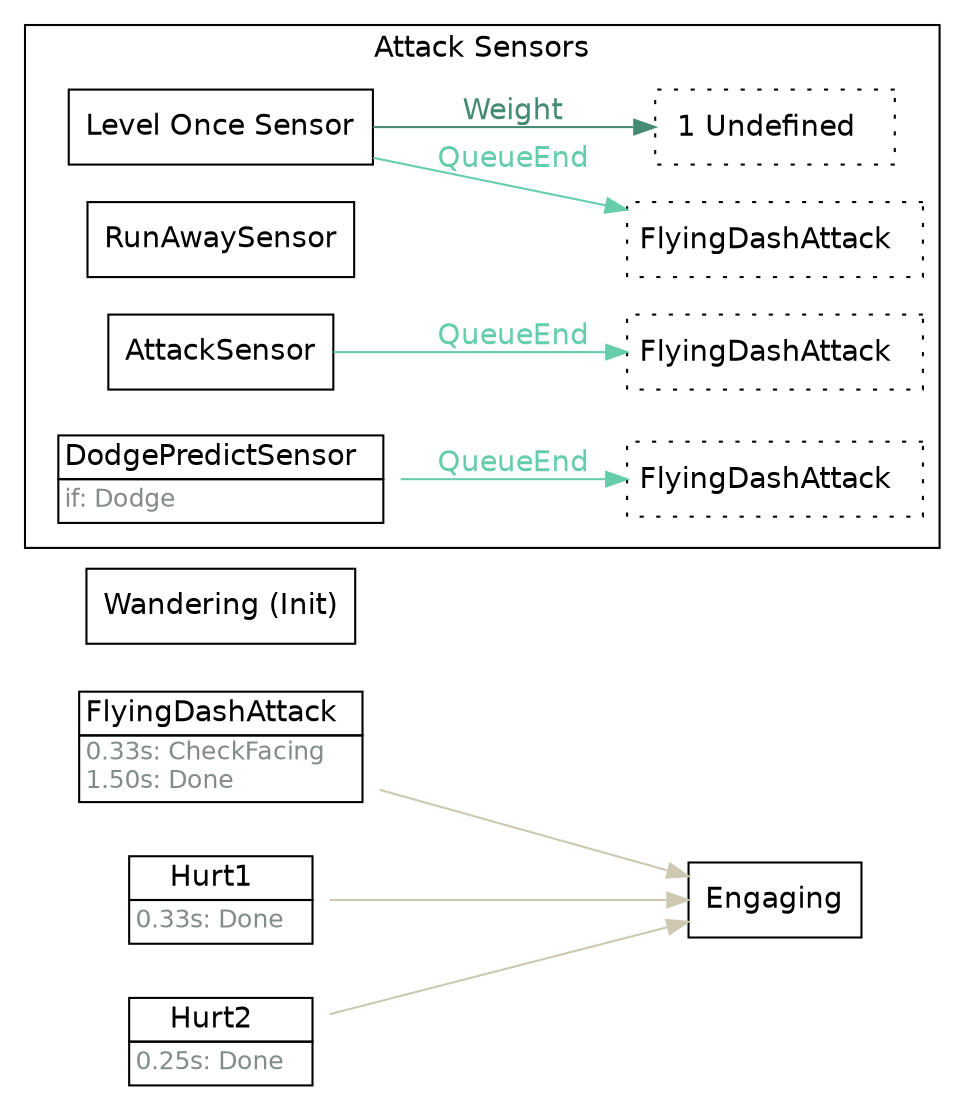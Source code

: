 strict digraph "Foo" {
	"rankdir"="LR";
	node ["shape"="box", "fontname"="Helvetica"];
	edge ["fontname"="Helvetica"];
	"FlyingDashAttack" ["shape"="plaintext", "label"=<<TABLE border="0" cellborder="1" cellspacing="0" cellpadding="2"><TR><TD >FlyingDashAttack  </TD></TR><TR><TD align="left" balign="left"><FONT point-size="12" color="azure4">0.33s: CheckFacing<br/>1.50s: Done</FONT>  </TD></TR></TABLE>>]
	"FlyingDashAttack" -> "Engaging"  ["color"="cornsilk3", "fontcolor"="cornsilk3"]
	"Hurt1" ["shape"="plaintext", "label"=<<TABLE border="0" cellborder="1" cellspacing="0" cellpadding="2"><TR><TD >Hurt1  </TD></TR><TR><TD align="left" balign="left"><FONT point-size="12" color="azure4">0.33s: Done</FONT>  </TD></TR></TABLE>>]
	"Hurt1" -> "Engaging"  ["color"="cornsilk3", "fontcolor"="cornsilk3"]
	"Hurt2" ["shape"="plaintext", "label"=<<TABLE border="0" cellborder="1" cellspacing="0" cellpadding="2"><TR><TD >Hurt2  </TD></TR><TR><TD align="left" balign="left"><FONT point-size="12" color="azure4">0.25s: Done</FONT>  </TD></TR></TABLE>>]
	"Hurt2" -> "Engaging"  ["color"="cornsilk3", "fontcolor"="cornsilk3"]
	"Wandering" ["label"="Wandering (Init)"]
	subgraph "cluster_attacksensors" {
		"rank"="sink";
		"label"="Attack Sensors";
		"fontname"="Helvetica";
		"Level Once Sensor" ["label"="Level Once Sensor"]
		"Level Once Sensor_linked" ["shape"="box", "style"="dotted", "label"=<<TABLE border="0" cellborder="0" cellspacing="0" cellpadding="2"><TR><TD>FlyingDashAttack  </TD></TR></TABLE>>, "margin"="0.05"]
		"Level Once Sensor" -> "Level Once Sensor_linked"  ["label"="QueueEnd", "color"="aquamarine3", "fontcolor"="aquamarine3"]
		"Level Once Sensor_mustuse" ["shape"="box", "style"="dotted", "label"=<<TABLE border="0" cellborder="0" cellspacing="0" cellpadding="2"><TR><TD>1 Undefined  </TD></TR></TABLE>>]
		"Level Once Sensor" -> "Level Once Sensor_mustuse"  ["label"="Weight", "color"="aquamarine4", "fontcolor"="aquamarine4"]
		"RunAwaySensor" ["label"="RunAwaySensor"]
		"AttackSensor" ["label"="AttackSensor"]
		"AttackSensor_linked" ["shape"="box", "style"="dotted", "label"=<<TABLE border="0" cellborder="0" cellspacing="0" cellpadding="2"><TR><TD>FlyingDashAttack  </TD></TR></TABLE>>, "margin"="0.05"]
		"AttackSensor" -> "AttackSensor_linked"  ["label"="QueueEnd", "color"="aquamarine3", "fontcolor"="aquamarine3"]
		"DodgePredictSensor" ["shape"="plaintext", "label"=<<TABLE border="0" cellborder="1" cellspacing="0" cellpadding="2"><TR><TD >DodgePredictSensor  </TD></TR><TR><TD align="left" balign="left"><FONT point-size="12" color="azure4">if: Dodge</FONT>  </TD></TR></TABLE>>]
		"DodgePredictSensor_linked" ["shape"="box", "style"="dotted", "label"=<<TABLE border="0" cellborder="0" cellspacing="0" cellpadding="2"><TR><TD>FlyingDashAttack  </TD></TR></TABLE>>, "margin"="0.05"]
		"DodgePredictSensor" -> "DodgePredictSensor_linked"  ["label"="QueueEnd", "color"="aquamarine3", "fontcolor"="aquamarine3"]
	}
	
}
